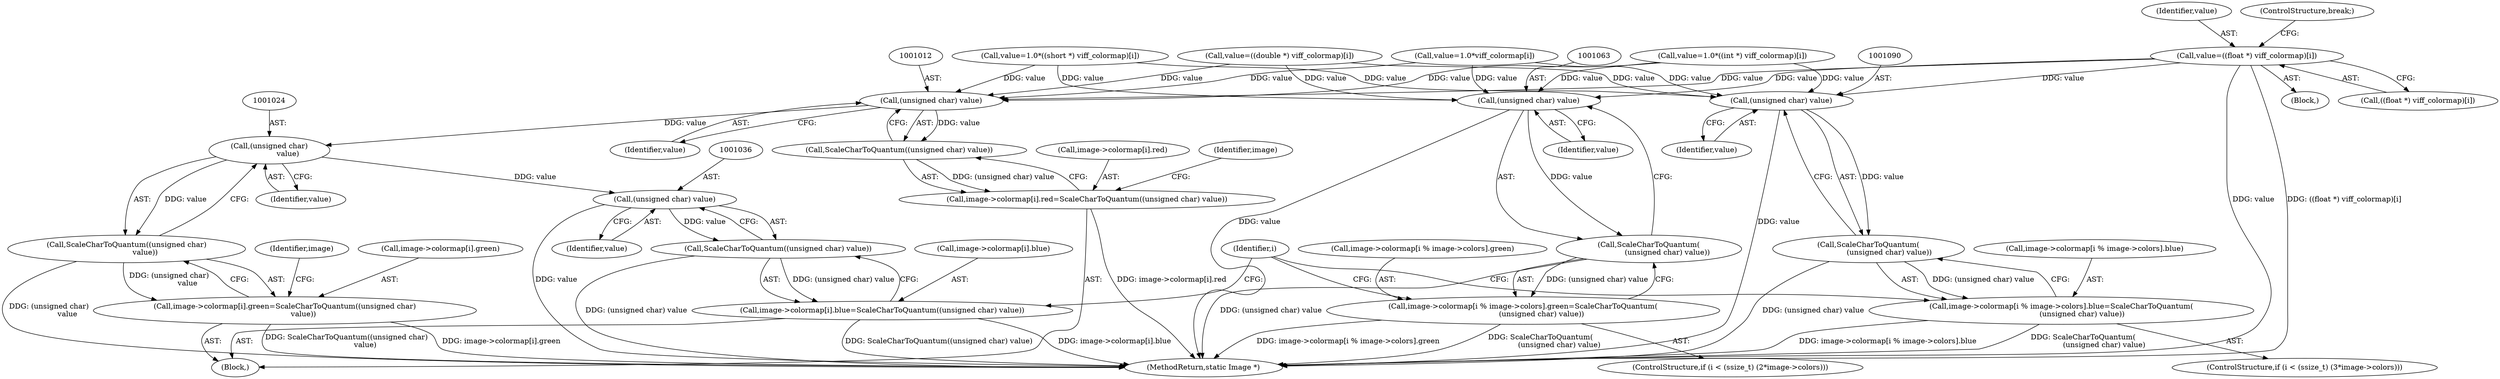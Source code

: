 digraph "0_ImageMagick_f6e9d0d9955e85bdd7540b251cd50d598dacc5e6_70@array" {
"1000967" [label="(Call,value=((float *) viff_colormap)[i])"];
"1001011" [label="(Call,(unsigned char) value)"];
"1001010" [label="(Call,ScaleCharToQuantum((unsigned char) value))"];
"1001002" [label="(Call,image->colormap[i].red=ScaleCharToQuantum((unsigned char) value))"];
"1001023" [label="(Call,(unsigned char)\n                value)"];
"1001022" [label="(Call,ScaleCharToQuantum((unsigned char)\n                value))"];
"1001014" [label="(Call,image->colormap[i].green=ScaleCharToQuantum((unsigned char)\n                value))"];
"1001035" [label="(Call,(unsigned char) value)"];
"1001034" [label="(Call,ScaleCharToQuantum((unsigned char) value))"];
"1001026" [label="(Call,image->colormap[i].blue=ScaleCharToQuantum((unsigned char) value))"];
"1001062" [label="(Call,(unsigned char) value)"];
"1001061" [label="(Call,ScaleCharToQuantum(\n                (unsigned char) value))"];
"1001049" [label="(Call,image->colormap[i % image->colors].green=ScaleCharToQuantum(\n                (unsigned char) value))"];
"1001089" [label="(Call,(unsigned char) value)"];
"1001088" [label="(Call,ScaleCharToQuantum(\n                  (unsigned char) value))"];
"1001076" [label="(Call,image->colormap[i % image->colors].blue=ScaleCharToQuantum(\n                  (unsigned char) value))"];
"1001037" [label="(Identifier,value)"];
"1001091" [label="(Identifier,value)"];
"1000943" [label="(Block,)"];
"1001062" [label="(Call,(unsigned char) value)"];
"1000969" [label="(Call,((float *) viff_colormap)[i])"];
"1001034" [label="(Call,ScaleCharToQuantum((unsigned char) value))"];
"1001003" [label="(Call,image->colormap[i].red)"];
"1000968" [label="(Identifier,value)"];
"1000967" [label="(Call,value=((float *) viff_colormap)[i])"];
"1000945" [label="(Call,value=1.0*((short *) viff_colormap)[i])"];
"1001050" [label="(Call,image->colormap[i % image->colors].green)"];
"1001022" [label="(Call,ScaleCharToQuantum((unsigned char)\n                value))"];
"1001064" [label="(Identifier,value)"];
"1001025" [label="(Identifier,value)"];
"1001011" [label="(Call,(unsigned char) value)"];
"1001001" [label="(Block,)"];
"1001049" [label="(Call,image->colormap[i % image->colors].green=ScaleCharToQuantum(\n                (unsigned char) value))"];
"1000935" [label="(Identifier,i)"];
"1001023" [label="(Call,(unsigned char)\n                value)"];
"1001088" [label="(Call,ScaleCharToQuantum(\n                  (unsigned char) value))"];
"1001026" [label="(Call,image->colormap[i].blue=ScaleCharToQuantum((unsigned char) value))"];
"1001039" [label="(ControlStructure,if (i < (ssize_t) (2*image->colors)))"];
"1001076" [label="(Call,image->colormap[i % image->colors].blue=ScaleCharToQuantum(\n                  (unsigned char) value))"];
"1001015" [label="(Call,image->colormap[i].green)"];
"1001066" [label="(ControlStructure,if (i < (ssize_t) (3*image->colors)))"];
"1001077" [label="(Call,image->colormap[i % image->colors].blue)"];
"1000976" [label="(Call,value=((double *) viff_colormap)[i])"];
"1001018" [label="(Identifier,image)"];
"1000956" [label="(Call,value=1.0*((int *) viff_colormap)[i])"];
"1001030" [label="(Identifier,image)"];
"1000974" [label="(ControlStructure,break;)"];
"1001010" [label="(Call,ScaleCharToQuantum((unsigned char) value))"];
"1001089" [label="(Call,(unsigned char) value)"];
"1001002" [label="(Call,image->colormap[i].red=ScaleCharToQuantum((unsigned char) value))"];
"1001035" [label="(Call,(unsigned char) value)"];
"1000985" [label="(Call,value=1.0*viff_colormap[i])"];
"1001027" [label="(Call,image->colormap[i].blue)"];
"1002234" [label="(MethodReturn,static Image *)"];
"1001014" [label="(Call,image->colormap[i].green=ScaleCharToQuantum((unsigned char)\n                value))"];
"1001061" [label="(Call,ScaleCharToQuantum(\n                (unsigned char) value))"];
"1001013" [label="(Identifier,value)"];
"1000967" -> "1000943"  [label="AST: "];
"1000967" -> "1000969"  [label="CFG: "];
"1000968" -> "1000967"  [label="AST: "];
"1000969" -> "1000967"  [label="AST: "];
"1000974" -> "1000967"  [label="CFG: "];
"1000967" -> "1002234"  [label="DDG: ((float *) viff_colormap)[i]"];
"1000967" -> "1002234"  [label="DDG: value"];
"1000967" -> "1001011"  [label="DDG: value"];
"1000967" -> "1001062"  [label="DDG: value"];
"1000967" -> "1001089"  [label="DDG: value"];
"1001011" -> "1001010"  [label="AST: "];
"1001011" -> "1001013"  [label="CFG: "];
"1001012" -> "1001011"  [label="AST: "];
"1001013" -> "1001011"  [label="AST: "];
"1001010" -> "1001011"  [label="CFG: "];
"1001011" -> "1001010"  [label="DDG: value"];
"1000945" -> "1001011"  [label="DDG: value"];
"1000956" -> "1001011"  [label="DDG: value"];
"1000976" -> "1001011"  [label="DDG: value"];
"1000985" -> "1001011"  [label="DDG: value"];
"1001011" -> "1001023"  [label="DDG: value"];
"1001010" -> "1001002"  [label="AST: "];
"1001002" -> "1001010"  [label="CFG: "];
"1001010" -> "1001002"  [label="DDG: (unsigned char) value"];
"1001002" -> "1001001"  [label="AST: "];
"1001003" -> "1001002"  [label="AST: "];
"1001018" -> "1001002"  [label="CFG: "];
"1001002" -> "1002234"  [label="DDG: image->colormap[i].red"];
"1001023" -> "1001022"  [label="AST: "];
"1001023" -> "1001025"  [label="CFG: "];
"1001024" -> "1001023"  [label="AST: "];
"1001025" -> "1001023"  [label="AST: "];
"1001022" -> "1001023"  [label="CFG: "];
"1001023" -> "1001022"  [label="DDG: value"];
"1001023" -> "1001035"  [label="DDG: value"];
"1001022" -> "1001014"  [label="AST: "];
"1001014" -> "1001022"  [label="CFG: "];
"1001022" -> "1002234"  [label="DDG: (unsigned char)\n                value"];
"1001022" -> "1001014"  [label="DDG: (unsigned char)\n                value"];
"1001014" -> "1001001"  [label="AST: "];
"1001015" -> "1001014"  [label="AST: "];
"1001030" -> "1001014"  [label="CFG: "];
"1001014" -> "1002234"  [label="DDG: image->colormap[i].green"];
"1001014" -> "1002234"  [label="DDG: ScaleCharToQuantum((unsigned char)\n                value)"];
"1001035" -> "1001034"  [label="AST: "];
"1001035" -> "1001037"  [label="CFG: "];
"1001036" -> "1001035"  [label="AST: "];
"1001037" -> "1001035"  [label="AST: "];
"1001034" -> "1001035"  [label="CFG: "];
"1001035" -> "1002234"  [label="DDG: value"];
"1001035" -> "1001034"  [label="DDG: value"];
"1001034" -> "1001026"  [label="AST: "];
"1001026" -> "1001034"  [label="CFG: "];
"1001034" -> "1002234"  [label="DDG: (unsigned char) value"];
"1001034" -> "1001026"  [label="DDG: (unsigned char) value"];
"1001026" -> "1001001"  [label="AST: "];
"1001027" -> "1001026"  [label="AST: "];
"1000935" -> "1001026"  [label="CFG: "];
"1001026" -> "1002234"  [label="DDG: image->colormap[i].blue"];
"1001026" -> "1002234"  [label="DDG: ScaleCharToQuantum((unsigned char) value)"];
"1001062" -> "1001061"  [label="AST: "];
"1001062" -> "1001064"  [label="CFG: "];
"1001063" -> "1001062"  [label="AST: "];
"1001064" -> "1001062"  [label="AST: "];
"1001061" -> "1001062"  [label="CFG: "];
"1001062" -> "1002234"  [label="DDG: value"];
"1001062" -> "1001061"  [label="DDG: value"];
"1000945" -> "1001062"  [label="DDG: value"];
"1000956" -> "1001062"  [label="DDG: value"];
"1000976" -> "1001062"  [label="DDG: value"];
"1000985" -> "1001062"  [label="DDG: value"];
"1001061" -> "1001049"  [label="AST: "];
"1001049" -> "1001061"  [label="CFG: "];
"1001061" -> "1002234"  [label="DDG: (unsigned char) value"];
"1001061" -> "1001049"  [label="DDG: (unsigned char) value"];
"1001049" -> "1001039"  [label="AST: "];
"1001050" -> "1001049"  [label="AST: "];
"1000935" -> "1001049"  [label="CFG: "];
"1001049" -> "1002234"  [label="DDG: ScaleCharToQuantum(\n                (unsigned char) value)"];
"1001049" -> "1002234"  [label="DDG: image->colormap[i % image->colors].green"];
"1001089" -> "1001088"  [label="AST: "];
"1001089" -> "1001091"  [label="CFG: "];
"1001090" -> "1001089"  [label="AST: "];
"1001091" -> "1001089"  [label="AST: "];
"1001088" -> "1001089"  [label="CFG: "];
"1001089" -> "1002234"  [label="DDG: value"];
"1001089" -> "1001088"  [label="DDG: value"];
"1000945" -> "1001089"  [label="DDG: value"];
"1000956" -> "1001089"  [label="DDG: value"];
"1000976" -> "1001089"  [label="DDG: value"];
"1000985" -> "1001089"  [label="DDG: value"];
"1001088" -> "1001076"  [label="AST: "];
"1001076" -> "1001088"  [label="CFG: "];
"1001088" -> "1002234"  [label="DDG: (unsigned char) value"];
"1001088" -> "1001076"  [label="DDG: (unsigned char) value"];
"1001076" -> "1001066"  [label="AST: "];
"1001077" -> "1001076"  [label="AST: "];
"1000935" -> "1001076"  [label="CFG: "];
"1001076" -> "1002234"  [label="DDG: ScaleCharToQuantum(\n                  (unsigned char) value)"];
"1001076" -> "1002234"  [label="DDG: image->colormap[i % image->colors].blue"];
}
